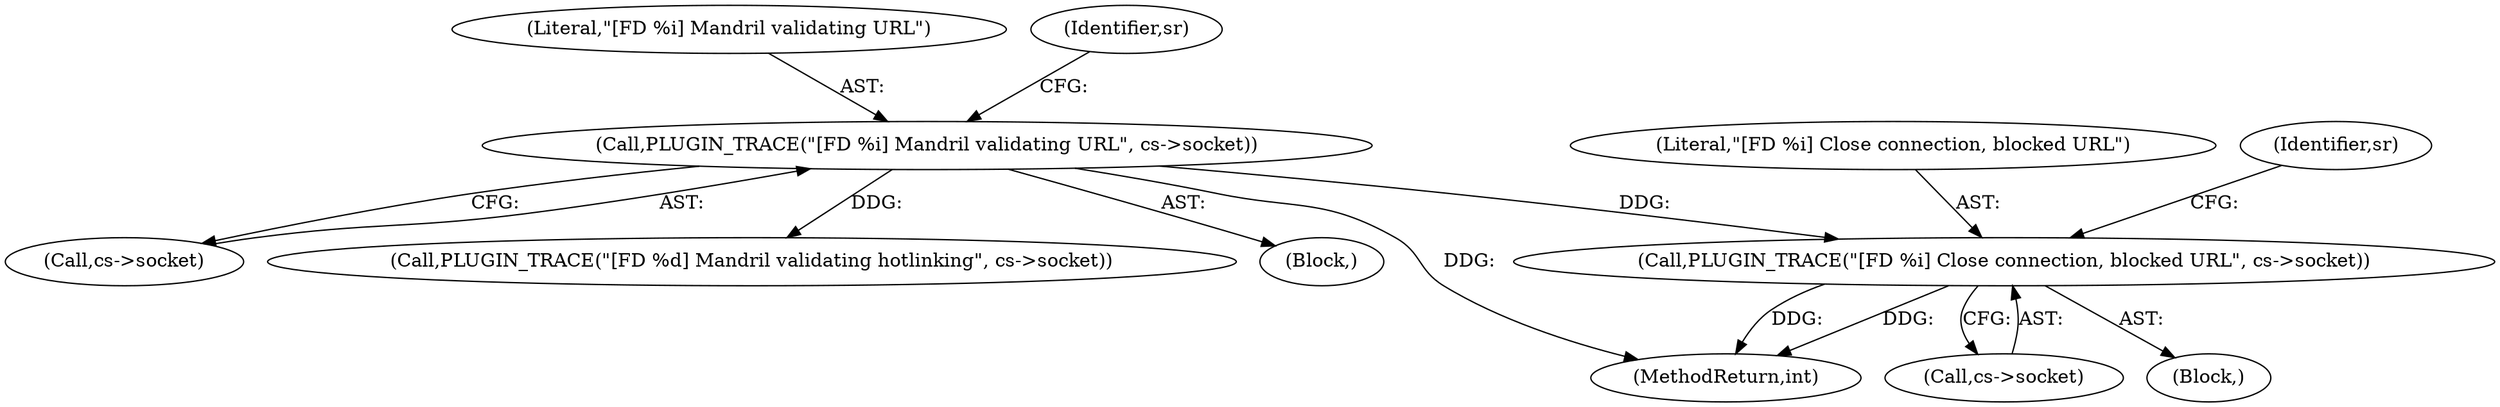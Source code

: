 digraph "0_monkey_15f72c1ee5e0afad20232bdf0fcecab8d62a5d89@pointer" {
"1000125" [label="(Call,PLUGIN_TRACE(\"[FD %i] Close connection, blocked URL\", cs->socket))"];
"1000112" [label="(Call,PLUGIN_TRACE(\"[FD %i] Mandril validating URL\", cs->socket))"];
"1000126" [label="(Literal,\"[FD %i] Close connection, blocked URL\")"];
"1000124" [label="(Block,)"];
"1000125" [label="(Call,PLUGIN_TRACE(\"[FD %i] Close connection, blocked URL\", cs->socket))"];
"1000174" [label="(MethodReturn,int)"];
"1000114" [label="(Call,cs->socket)"];
"1000113" [label="(Literal,\"[FD %i] Mandril validating URL\")"];
"1000135" [label="(Call,PLUGIN_TRACE(\"[FD %d] Mandril validating hotlinking\", cs->socket))"];
"1000131" [label="(Identifier,sr)"];
"1000127" [label="(Call,cs->socket)"];
"1000121" [label="(Identifier,sr)"];
"1000112" [label="(Call,PLUGIN_TRACE(\"[FD %i] Mandril validating URL\", cs->socket))"];
"1000104" [label="(Block,)"];
"1000125" -> "1000124"  [label="AST: "];
"1000125" -> "1000127"  [label="CFG: "];
"1000126" -> "1000125"  [label="AST: "];
"1000127" -> "1000125"  [label="AST: "];
"1000131" -> "1000125"  [label="CFG: "];
"1000125" -> "1000174"  [label="DDG: "];
"1000125" -> "1000174"  [label="DDG: "];
"1000112" -> "1000125"  [label="DDG: "];
"1000112" -> "1000104"  [label="AST: "];
"1000112" -> "1000114"  [label="CFG: "];
"1000113" -> "1000112"  [label="AST: "];
"1000114" -> "1000112"  [label="AST: "];
"1000121" -> "1000112"  [label="CFG: "];
"1000112" -> "1000174"  [label="DDG: "];
"1000112" -> "1000135"  [label="DDG: "];
}
